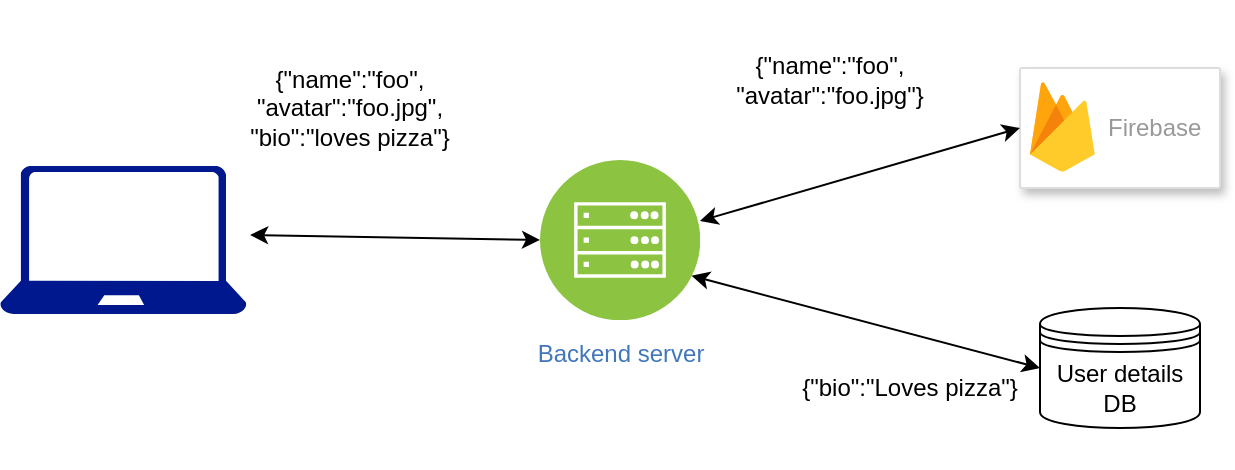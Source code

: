 <mxfile version="21.0.6" type="github">
  <diagram name="Page-1" id="08lPBEt8NrinOpfwk8s4">
    <mxGraphModel dx="1026" dy="660" grid="1" gridSize="10" guides="1" tooltips="1" connect="1" arrows="1" fold="1" page="1" pageScale="1" pageWidth="827" pageHeight="1169" math="0" shadow="0">
      <root>
        <mxCell id="0" />
        <mxCell id="1" parent="0" />
        <mxCell id="kNw326rFGRb9NdFPphTJ-1" value="" style="strokeColor=#dddddd;shadow=1;strokeWidth=1;rounded=1;absoluteArcSize=1;arcSize=2;" vertex="1" parent="1">
          <mxGeometry x="570" y="220" width="100" height="60" as="geometry" />
        </mxCell>
        <mxCell id="kNw326rFGRb9NdFPphTJ-2" value="Firebase" style="sketch=0;dashed=0;connectable=0;html=1;fillColor=#5184F3;strokeColor=none;shape=mxgraph.gcp2.firebase;part=1;labelPosition=right;verticalLabelPosition=middle;align=left;verticalAlign=middle;spacingLeft=5;fontColor=#999999;fontSize=12;" vertex="1" parent="kNw326rFGRb9NdFPphTJ-1">
          <mxGeometry width="32.4" height="45" relative="1" as="geometry">
            <mxPoint x="5" y="7" as="offset" />
          </mxGeometry>
        </mxCell>
        <mxCell id="kNw326rFGRb9NdFPphTJ-3" value="User details DB" style="shape=datastore;whiteSpace=wrap;html=1;" vertex="1" parent="1">
          <mxGeometry x="580" y="340" width="80" height="60" as="geometry" />
        </mxCell>
        <mxCell id="kNw326rFGRb9NdFPphTJ-4" value="Backend server" style="aspect=fixed;perimeter=ellipsePerimeter;html=1;align=center;shadow=0;dashed=0;fontColor=#4277BB;labelBackgroundColor=#ffffff;fontSize=12;spacingTop=3;image;image=img/lib/ibm/infrastructure/mobile_backend.svg;" vertex="1" parent="1">
          <mxGeometry x="330" y="266" width="80" height="80" as="geometry" />
        </mxCell>
        <mxCell id="kNw326rFGRb9NdFPphTJ-7" value="" style="sketch=0;aspect=fixed;pointerEvents=1;shadow=0;dashed=0;html=1;strokeColor=none;labelPosition=center;verticalLabelPosition=bottom;verticalAlign=top;align=center;fillColor=#00188D;shape=mxgraph.azure.laptop" vertex="1" parent="1">
          <mxGeometry x="60" y="269" width="123.33" height="74" as="geometry" />
        </mxCell>
        <mxCell id="kNw326rFGRb9NdFPphTJ-8" value="" style="endArrow=classic;startArrow=classic;html=1;rounded=0;entryX=0;entryY=0.5;entryDx=0;entryDy=0;exitX=1;exitY=0.381;exitDx=0;exitDy=0;exitPerimeter=0;" edge="1" parent="1" source="kNw326rFGRb9NdFPphTJ-4" target="kNw326rFGRb9NdFPphTJ-1">
          <mxGeometry width="50" height="50" relative="1" as="geometry">
            <mxPoint x="490" y="300" as="sourcePoint" />
            <mxPoint x="540" y="250" as="targetPoint" />
          </mxGeometry>
        </mxCell>
        <mxCell id="kNw326rFGRb9NdFPphTJ-9" value="" style="endArrow=classic;startArrow=classic;html=1;rounded=0;entryX=0;entryY=0.5;entryDx=0;entryDy=0;exitX=1;exitY=0.75;exitDx=0;exitDy=0;" edge="1" parent="1" source="kNw326rFGRb9NdFPphTJ-4" target="kNw326rFGRb9NdFPphTJ-3">
          <mxGeometry width="50" height="50" relative="1" as="geometry">
            <mxPoint x="400" y="360" as="sourcePoint" />
            <mxPoint x="450" y="310" as="targetPoint" />
          </mxGeometry>
        </mxCell>
        <mxCell id="kNw326rFGRb9NdFPphTJ-11" value="{&quot;name&quot;:&quot;foo&quot;,&lt;br&gt;&quot;avatar&quot;:&quot;foo.jpg&quot;,&lt;br&gt;&quot;bio&quot;:&quot;loves pizza&quot;}" style="text;html=1;strokeColor=none;fillColor=none;align=center;verticalAlign=middle;whiteSpace=wrap;rounded=0;" vertex="1" parent="1">
          <mxGeometry x="150" y="200" width="170" height="80" as="geometry" />
        </mxCell>
        <mxCell id="kNw326rFGRb9NdFPphTJ-12" value="{&quot;bio&quot;:&quot;Loves pizza&quot;}" style="text;html=1;strokeColor=none;fillColor=none;align=center;verticalAlign=middle;whiteSpace=wrap;rounded=0;" vertex="1" parent="1">
          <mxGeometry x="430" y="340" width="170" height="80" as="geometry" />
        </mxCell>
        <mxCell id="kNw326rFGRb9NdFPphTJ-13" value="" style="endArrow=classic;startArrow=classic;html=1;rounded=0;entryX=0;entryY=0.5;entryDx=0;entryDy=0;exitX=1.014;exitY=0.466;exitDx=0;exitDy=0;exitPerimeter=0;" edge="1" parent="1" source="kNw326rFGRb9NdFPphTJ-7" target="kNw326rFGRb9NdFPphTJ-4">
          <mxGeometry width="50" height="50" relative="1" as="geometry">
            <mxPoint x="190" y="310" as="sourcePoint" />
            <mxPoint x="240" y="260" as="targetPoint" />
          </mxGeometry>
        </mxCell>
        <mxCell id="kNw326rFGRb9NdFPphTJ-14" value="{&quot;name&quot;:&quot;foo&quot;,&lt;br&gt;&quot;avatar&quot;:&quot;foo.jpg&quot;}" style="text;html=1;strokeColor=none;fillColor=none;align=center;verticalAlign=middle;whiteSpace=wrap;rounded=0;" vertex="1" parent="1">
          <mxGeometry x="390" y="186" width="170" height="80" as="geometry" />
        </mxCell>
      </root>
    </mxGraphModel>
  </diagram>
</mxfile>
